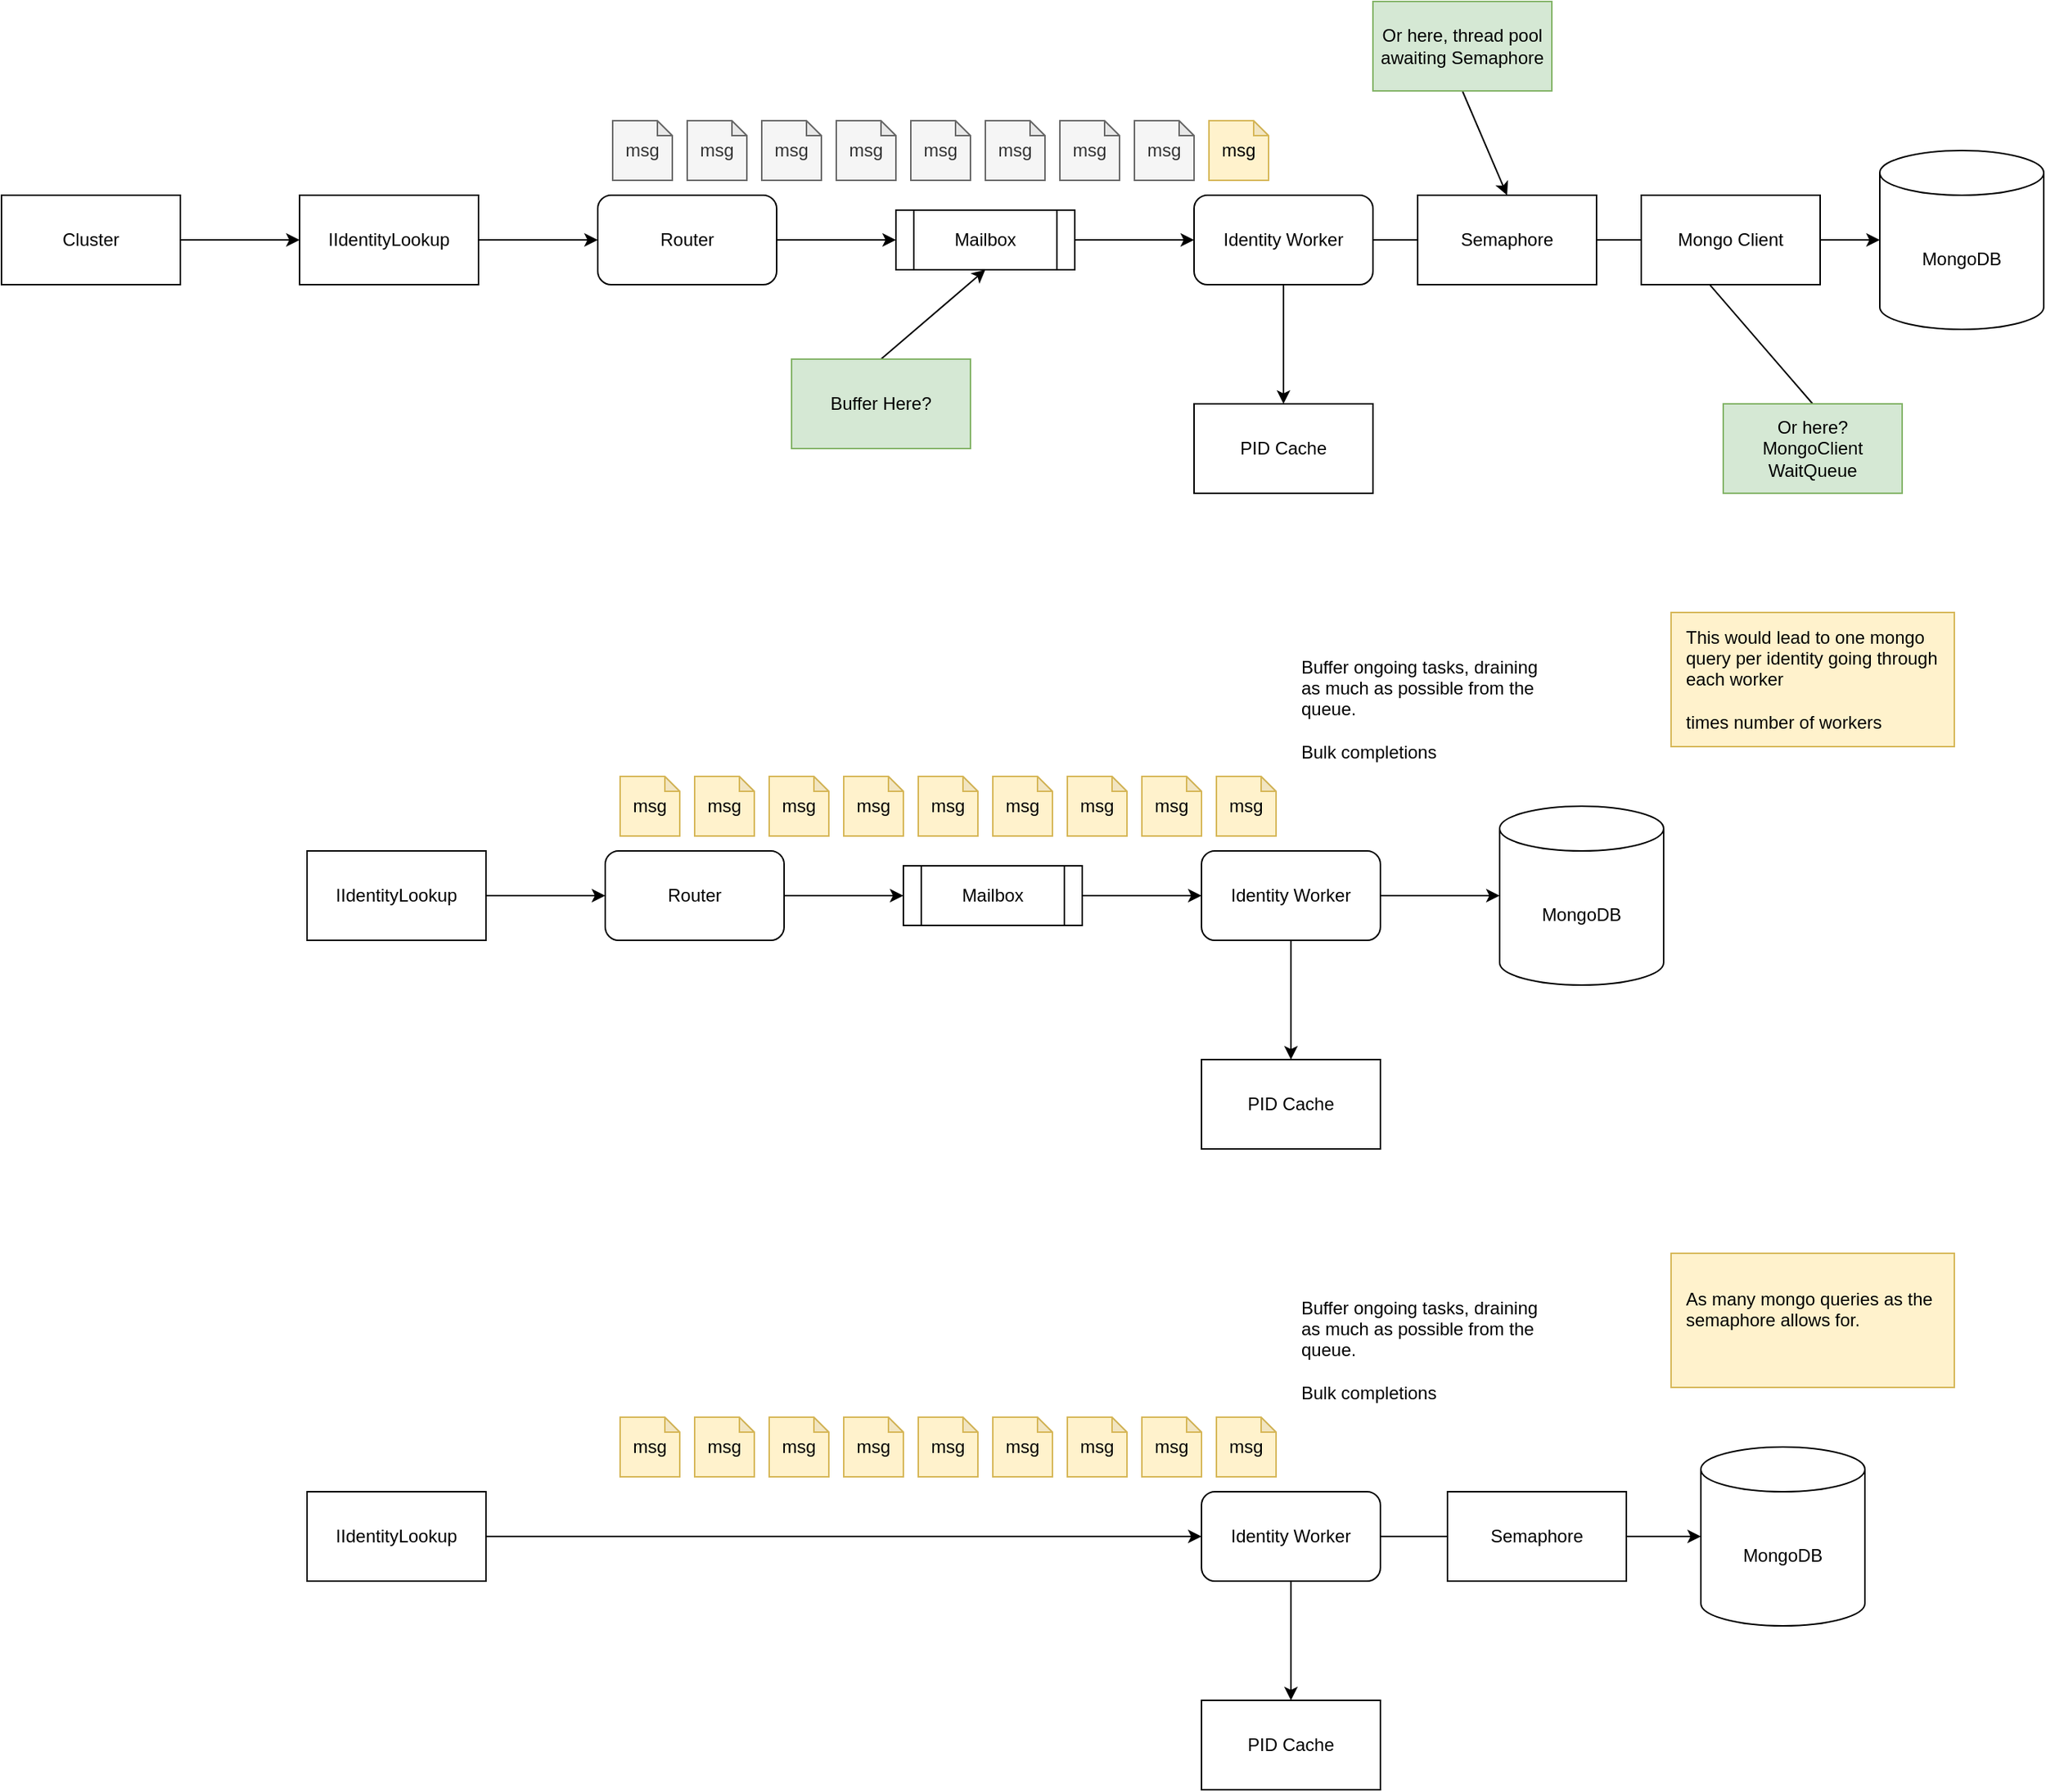 <mxfile version="13.9.9" type="device" pages="2"><diagram id="2EcgpSOTUY7Du4bu8ro_" name="Sida-1"><mxGraphModel dx="2128" dy="961" grid="1" gridSize="10" guides="1" tooltips="1" connect="1" arrows="1" fold="1" page="1" pageScale="1" pageWidth="827" pageHeight="1169" math="0" shadow="0"><root><mxCell id="0"/><mxCell id="1" parent="0"/><mxCell id="Ch1sd_ETlzUp02JvPFZ--13" style="edgeStyle=orthogonalEdgeStyle;rounded=0;orthogonalLoop=1;jettySize=auto;html=1;exitX=0.5;exitY=1;exitDx=0;exitDy=0;entryX=0.5;entryY=0;entryDx=0;entryDy=0;" edge="1" parent="1" source="Ch1sd_ETlzUp02JvPFZ--1" target="Ch1sd_ETlzUp02JvPFZ--12"><mxGeometry relative="1" as="geometry"/></mxCell><mxCell id="Gi4yaRdYfnxPXoc6MxLM-65" style="edgeStyle=none;rounded=0;orthogonalLoop=1;jettySize=auto;html=1;exitX=1;exitY=0.5;exitDx=0;exitDy=0;entryX=0;entryY=0.5;entryDx=0;entryDy=0;entryPerimeter=0;" edge="1" parent="1" source="Ch1sd_ETlzUp02JvPFZ--1" target="Ch1sd_ETlzUp02JvPFZ--10"><mxGeometry relative="1" as="geometry"/></mxCell><mxCell id="Ch1sd_ETlzUp02JvPFZ--1" value="Identity Worker" style="rounded=1;whiteSpace=wrap;html=1;" vertex="1" parent="1"><mxGeometry x="360" y="160" width="120" height="60" as="geometry"/></mxCell><mxCell id="Ch1sd_ETlzUp02JvPFZ--4" style="edgeStyle=orthogonalEdgeStyle;rounded=0;orthogonalLoop=1;jettySize=auto;html=1;exitX=1;exitY=0.5;exitDx=0;exitDy=0;entryX=0;entryY=0.5;entryDx=0;entryDy=0;" edge="1" parent="1" source="Ch1sd_ETlzUp02JvPFZ--3" target="Ch1sd_ETlzUp02JvPFZ--1"><mxGeometry relative="1" as="geometry"/></mxCell><mxCell id="Ch1sd_ETlzUp02JvPFZ--3" value="Mailbox" style="shape=process;whiteSpace=wrap;html=1;backgroundOutline=1;" vertex="1" parent="1"><mxGeometry x="160" y="170" width="120" height="40" as="geometry"/></mxCell><mxCell id="Ch1sd_ETlzUp02JvPFZ--9" style="edgeStyle=orthogonalEdgeStyle;rounded=0;orthogonalLoop=1;jettySize=auto;html=1;exitX=1;exitY=0.5;exitDx=0;exitDy=0;entryX=0;entryY=0.5;entryDx=0;entryDy=0;" edge="1" parent="1" source="Ch1sd_ETlzUp02JvPFZ--5" target="Ch1sd_ETlzUp02JvPFZ--7"><mxGeometry relative="1" as="geometry"/></mxCell><mxCell id="Ch1sd_ETlzUp02JvPFZ--5" value="IIdentityLookup" style="rounded=0;whiteSpace=wrap;html=1;" vertex="1" parent="1"><mxGeometry x="-240" y="160" width="120" height="60" as="geometry"/></mxCell><mxCell id="Ch1sd_ETlzUp02JvPFZ--8" style="edgeStyle=orthogonalEdgeStyle;rounded=0;orthogonalLoop=1;jettySize=auto;html=1;exitX=1;exitY=0.5;exitDx=0;exitDy=0;entryX=0;entryY=0.5;entryDx=0;entryDy=0;" edge="1" parent="1" source="Ch1sd_ETlzUp02JvPFZ--7" target="Ch1sd_ETlzUp02JvPFZ--3"><mxGeometry relative="1" as="geometry"/></mxCell><mxCell id="Ch1sd_ETlzUp02JvPFZ--7" value="Router" style="rounded=1;whiteSpace=wrap;html=1;" vertex="1" parent="1"><mxGeometry x="-40" y="160" width="120" height="60" as="geometry"/></mxCell><mxCell id="Ch1sd_ETlzUp02JvPFZ--10" value="MongoDB" style="shape=cylinder3;whiteSpace=wrap;html=1;boundedLbl=1;backgroundOutline=1;size=15;" vertex="1" parent="1"><mxGeometry x="820" y="130" width="110" height="120" as="geometry"/></mxCell><mxCell id="Ch1sd_ETlzUp02JvPFZ--12" value="PID Cache" style="rounded=0;whiteSpace=wrap;html=1;" vertex="1" parent="1"><mxGeometry x="360" y="300" width="120" height="60" as="geometry"/></mxCell><mxCell id="Ch1sd_ETlzUp02JvPFZ--15" value="msg" style="shape=note;whiteSpace=wrap;html=1;backgroundOutline=1;darkOpacity=0.05;size=10;fillColor=#f5f5f5;strokeColor=#666666;fontColor=#333333;" vertex="1" parent="1"><mxGeometry x="320" y="110" width="40" height="40" as="geometry"/></mxCell><mxCell id="Ch1sd_ETlzUp02JvPFZ--16" value="msg" style="shape=note;whiteSpace=wrap;html=1;backgroundOutline=1;darkOpacity=0.05;size=10;fillColor=#f5f5f5;strokeColor=#666666;fontColor=#333333;" vertex="1" parent="1"><mxGeometry x="270" y="110" width="40" height="40" as="geometry"/></mxCell><mxCell id="Ch1sd_ETlzUp02JvPFZ--17" value="msg" style="shape=note;whiteSpace=wrap;html=1;backgroundOutline=1;darkOpacity=0.05;size=10;fillColor=#f5f5f5;strokeColor=#666666;fontColor=#333333;" vertex="1" parent="1"><mxGeometry x="220" y="110" width="40" height="40" as="geometry"/></mxCell><mxCell id="Ch1sd_ETlzUp02JvPFZ--18" value="msg" style="shape=note;whiteSpace=wrap;html=1;backgroundOutline=1;darkOpacity=0.05;size=10;fillColor=#f5f5f5;strokeColor=#666666;fontColor=#333333;" vertex="1" parent="1"><mxGeometry x="170" y="110" width="40" height="40" as="geometry"/></mxCell><mxCell id="Ch1sd_ETlzUp02JvPFZ--19" value="msg" style="shape=note;whiteSpace=wrap;html=1;backgroundOutline=1;darkOpacity=0.05;size=10;fillColor=#f5f5f5;strokeColor=#666666;fontColor=#333333;" vertex="1" parent="1"><mxGeometry x="120" y="110" width="40" height="40" as="geometry"/></mxCell><mxCell id="Ch1sd_ETlzUp02JvPFZ--20" value="msg" style="shape=note;whiteSpace=wrap;html=1;backgroundOutline=1;darkOpacity=0.05;size=10;fillColor=#f5f5f5;strokeColor=#666666;fontColor=#333333;" vertex="1" parent="1"><mxGeometry x="70" y="110" width="40" height="40" as="geometry"/></mxCell><mxCell id="Ch1sd_ETlzUp02JvPFZ--21" value="msg" style="shape=note;whiteSpace=wrap;html=1;backgroundOutline=1;darkOpacity=0.05;size=10;fillColor=#f5f5f5;strokeColor=#666666;fontColor=#333333;" vertex="1" parent="1"><mxGeometry x="20" y="110" width="40" height="40" as="geometry"/></mxCell><mxCell id="Ch1sd_ETlzUp02JvPFZ--22" value="msg" style="shape=note;whiteSpace=wrap;html=1;backgroundOutline=1;darkOpacity=0.05;size=10;fillColor=#f5f5f5;strokeColor=#666666;fontColor=#333333;" vertex="1" parent="1"><mxGeometry x="-30" y="110" width="40" height="40" as="geometry"/></mxCell><mxCell id="Ch1sd_ETlzUp02JvPFZ--23" value="msg" style="shape=note;whiteSpace=wrap;html=1;backgroundOutline=1;darkOpacity=0.05;size=10;fillColor=#fff2cc;strokeColor=#d6b656;" vertex="1" parent="1"><mxGeometry x="370" y="110" width="40" height="40" as="geometry"/></mxCell><mxCell id="Gi4yaRdYfnxPXoc6MxLM-2" style="edgeStyle=orthogonalEdgeStyle;rounded=0;orthogonalLoop=1;jettySize=auto;html=1;exitX=1;exitY=0.5;exitDx=0;exitDy=0;entryX=0;entryY=0.5;entryDx=0;entryDy=0;entryPerimeter=0;" edge="1" parent="1" source="Gi4yaRdYfnxPXoc6MxLM-4" target="Gi4yaRdYfnxPXoc6MxLM-11"><mxGeometry relative="1" as="geometry"/></mxCell><mxCell id="Gi4yaRdYfnxPXoc6MxLM-3" style="edgeStyle=orthogonalEdgeStyle;rounded=0;orthogonalLoop=1;jettySize=auto;html=1;exitX=0.5;exitY=1;exitDx=0;exitDy=0;entryX=0.5;entryY=0;entryDx=0;entryDy=0;" edge="1" parent="1" source="Gi4yaRdYfnxPXoc6MxLM-4" target="Gi4yaRdYfnxPXoc6MxLM-12"><mxGeometry relative="1" as="geometry"/></mxCell><mxCell id="Gi4yaRdYfnxPXoc6MxLM-4" value="Identity Worker" style="rounded=1;whiteSpace=wrap;html=1;" vertex="1" parent="1"><mxGeometry x="365" y="600" width="120" height="60" as="geometry"/></mxCell><mxCell id="Gi4yaRdYfnxPXoc6MxLM-5" style="edgeStyle=orthogonalEdgeStyle;rounded=0;orthogonalLoop=1;jettySize=auto;html=1;exitX=1;exitY=0.5;exitDx=0;exitDy=0;entryX=0;entryY=0.5;entryDx=0;entryDy=0;" edge="1" parent="1" source="Gi4yaRdYfnxPXoc6MxLM-6" target="Gi4yaRdYfnxPXoc6MxLM-4"><mxGeometry relative="1" as="geometry"/></mxCell><mxCell id="Gi4yaRdYfnxPXoc6MxLM-6" value="Mailbox" style="shape=process;whiteSpace=wrap;html=1;backgroundOutline=1;" vertex="1" parent="1"><mxGeometry x="165" y="610" width="120" height="40" as="geometry"/></mxCell><mxCell id="Gi4yaRdYfnxPXoc6MxLM-7" style="edgeStyle=orthogonalEdgeStyle;rounded=0;orthogonalLoop=1;jettySize=auto;html=1;exitX=1;exitY=0.5;exitDx=0;exitDy=0;entryX=0;entryY=0.5;entryDx=0;entryDy=0;" edge="1" parent="1" source="Gi4yaRdYfnxPXoc6MxLM-8" target="Gi4yaRdYfnxPXoc6MxLM-10"><mxGeometry relative="1" as="geometry"/></mxCell><mxCell id="Gi4yaRdYfnxPXoc6MxLM-8" value="IIdentityLookup" style="rounded=0;whiteSpace=wrap;html=1;" vertex="1" parent="1"><mxGeometry x="-235" y="600" width="120" height="60" as="geometry"/></mxCell><mxCell id="Gi4yaRdYfnxPXoc6MxLM-9" style="edgeStyle=orthogonalEdgeStyle;rounded=0;orthogonalLoop=1;jettySize=auto;html=1;exitX=1;exitY=0.5;exitDx=0;exitDy=0;entryX=0;entryY=0.5;entryDx=0;entryDy=0;" edge="1" parent="1" source="Gi4yaRdYfnxPXoc6MxLM-10" target="Gi4yaRdYfnxPXoc6MxLM-6"><mxGeometry relative="1" as="geometry"/></mxCell><mxCell id="Gi4yaRdYfnxPXoc6MxLM-10" value="Router" style="rounded=1;whiteSpace=wrap;html=1;" vertex="1" parent="1"><mxGeometry x="-35" y="600" width="120" height="60" as="geometry"/></mxCell><mxCell id="Gi4yaRdYfnxPXoc6MxLM-11" value="MongoDB" style="shape=cylinder3;whiteSpace=wrap;html=1;boundedLbl=1;backgroundOutline=1;size=15;" vertex="1" parent="1"><mxGeometry x="565" y="570" width="110" height="120" as="geometry"/></mxCell><mxCell id="Gi4yaRdYfnxPXoc6MxLM-12" value="PID Cache" style="rounded=0;whiteSpace=wrap;html=1;" vertex="1" parent="1"><mxGeometry x="365" y="740" width="120" height="60" as="geometry"/></mxCell><mxCell id="Gi4yaRdYfnxPXoc6MxLM-13" value="msg" style="shape=note;whiteSpace=wrap;html=1;backgroundOutline=1;darkOpacity=0.05;size=10;fillColor=#fff2cc;strokeColor=#d6b656;" vertex="1" parent="1"><mxGeometry x="325" y="550" width="40" height="40" as="geometry"/></mxCell><mxCell id="Gi4yaRdYfnxPXoc6MxLM-14" value="msg" style="shape=note;whiteSpace=wrap;html=1;backgroundOutline=1;darkOpacity=0.05;size=10;fillColor=#fff2cc;strokeColor=#d6b656;" vertex="1" parent="1"><mxGeometry x="275" y="550" width="40" height="40" as="geometry"/></mxCell><mxCell id="Gi4yaRdYfnxPXoc6MxLM-15" value="msg" style="shape=note;whiteSpace=wrap;html=1;backgroundOutline=1;darkOpacity=0.05;size=10;fillColor=#fff2cc;strokeColor=#d6b656;" vertex="1" parent="1"><mxGeometry x="225" y="550" width="40" height="40" as="geometry"/></mxCell><mxCell id="Gi4yaRdYfnxPXoc6MxLM-16" value="msg" style="shape=note;whiteSpace=wrap;html=1;backgroundOutline=1;darkOpacity=0.05;size=10;fillColor=#fff2cc;strokeColor=#d6b656;" vertex="1" parent="1"><mxGeometry x="175" y="550" width="40" height="40" as="geometry"/></mxCell><mxCell id="Gi4yaRdYfnxPXoc6MxLM-17" value="msg" style="shape=note;whiteSpace=wrap;html=1;backgroundOutline=1;darkOpacity=0.05;size=10;fillColor=#fff2cc;strokeColor=#d6b656;" vertex="1" parent="1"><mxGeometry x="125" y="550" width="40" height="40" as="geometry"/></mxCell><mxCell id="Gi4yaRdYfnxPXoc6MxLM-18" value="msg" style="shape=note;whiteSpace=wrap;html=1;backgroundOutline=1;darkOpacity=0.05;size=10;fillColor=#fff2cc;strokeColor=#d6b656;" vertex="1" parent="1"><mxGeometry x="75" y="550" width="40" height="40" as="geometry"/></mxCell><mxCell id="Gi4yaRdYfnxPXoc6MxLM-19" value="msg" style="shape=note;whiteSpace=wrap;html=1;backgroundOutline=1;darkOpacity=0.05;size=10;fillColor=#fff2cc;strokeColor=#d6b656;" vertex="1" parent="1"><mxGeometry x="25" y="550" width="40" height="40" as="geometry"/></mxCell><mxCell id="Gi4yaRdYfnxPXoc6MxLM-20" value="msg" style="shape=note;whiteSpace=wrap;html=1;backgroundOutline=1;darkOpacity=0.05;size=10;fillColor=#fff2cc;strokeColor=#d6b656;" vertex="1" parent="1"><mxGeometry x="-25" y="550" width="40" height="40" as="geometry"/></mxCell><mxCell id="Gi4yaRdYfnxPXoc6MxLM-21" value="msg" style="shape=note;whiteSpace=wrap;html=1;backgroundOutline=1;darkOpacity=0.05;size=10;fillColor=#fff2cc;strokeColor=#d6b656;" vertex="1" parent="1"><mxGeometry x="375" y="550" width="40" height="40" as="geometry"/></mxCell><mxCell id="Gi4yaRdYfnxPXoc6MxLM-22" value="Buffer ongoing tasks, draining as much as possible from the queue.&lt;br&gt;&lt;br&gt;Bulk completions" style="text;html=1;strokeColor=none;fillColor=none;align=left;verticalAlign=middle;whiteSpace=wrap;rounded=0;" vertex="1" parent="1"><mxGeometry x="430" y="470" width="165" height="70" as="geometry"/></mxCell><mxCell id="Gi4yaRdYfnxPXoc6MxLM-24" value="This would lead to one mongo query per identity going through each worker&lt;br&gt;&lt;br&gt;times number of workers" style="text;html=1;strokeColor=#d6b656;fillColor=#fff2cc;align=left;verticalAlign=middle;whiteSpace=wrap;rounded=0;spacing=10;" vertex="1" parent="1"><mxGeometry x="680" y="440" width="190" height="90" as="geometry"/></mxCell><mxCell id="Gi4yaRdYfnxPXoc6MxLM-26" style="edgeStyle=orthogonalEdgeStyle;rounded=0;orthogonalLoop=1;jettySize=auto;html=1;exitX=1;exitY=0.5;exitDx=0;exitDy=0;entryX=0;entryY=0.5;entryDx=0;entryDy=0;entryPerimeter=0;" edge="1" parent="1" source="Gi4yaRdYfnxPXoc6MxLM-28" target="Gi4yaRdYfnxPXoc6MxLM-35"><mxGeometry relative="1" as="geometry"/></mxCell><mxCell id="Gi4yaRdYfnxPXoc6MxLM-27" style="edgeStyle=orthogonalEdgeStyle;rounded=0;orthogonalLoop=1;jettySize=auto;html=1;exitX=0.5;exitY=1;exitDx=0;exitDy=0;entryX=0.5;entryY=0;entryDx=0;entryDy=0;" edge="1" parent="1" source="Gi4yaRdYfnxPXoc6MxLM-28" target="Gi4yaRdYfnxPXoc6MxLM-36"><mxGeometry relative="1" as="geometry"/></mxCell><mxCell id="Gi4yaRdYfnxPXoc6MxLM-28" value="Identity Worker" style="rounded=1;whiteSpace=wrap;html=1;" vertex="1" parent="1"><mxGeometry x="365" y="1030" width="120" height="60" as="geometry"/></mxCell><mxCell id="Gi4yaRdYfnxPXoc6MxLM-31" style="edgeStyle=orthogonalEdgeStyle;rounded=0;orthogonalLoop=1;jettySize=auto;html=1;exitX=1;exitY=0.5;exitDx=0;exitDy=0;entryX=0;entryY=0.5;entryDx=0;entryDy=0;" edge="1" parent="1" source="Gi4yaRdYfnxPXoc6MxLM-32" target="Gi4yaRdYfnxPXoc6MxLM-28"><mxGeometry relative="1" as="geometry"><mxPoint x="-35" y="1060" as="targetPoint"/></mxGeometry></mxCell><mxCell id="Gi4yaRdYfnxPXoc6MxLM-32" value="IIdentityLookup" style="rounded=0;whiteSpace=wrap;html=1;" vertex="1" parent="1"><mxGeometry x="-235" y="1030" width="120" height="60" as="geometry"/></mxCell><mxCell id="Gi4yaRdYfnxPXoc6MxLM-35" value="MongoDB" style="shape=cylinder3;whiteSpace=wrap;html=1;boundedLbl=1;backgroundOutline=1;size=15;" vertex="1" parent="1"><mxGeometry x="700" y="1000" width="110" height="120" as="geometry"/></mxCell><mxCell id="Gi4yaRdYfnxPXoc6MxLM-36" value="PID Cache" style="rounded=0;whiteSpace=wrap;html=1;" vertex="1" parent="1"><mxGeometry x="365" y="1170" width="120" height="60" as="geometry"/></mxCell><mxCell id="Gi4yaRdYfnxPXoc6MxLM-37" value="msg" style="shape=note;whiteSpace=wrap;html=1;backgroundOutline=1;darkOpacity=0.05;size=10;fillColor=#fff2cc;strokeColor=#d6b656;" vertex="1" parent="1"><mxGeometry x="325" y="980" width="40" height="40" as="geometry"/></mxCell><mxCell id="Gi4yaRdYfnxPXoc6MxLM-38" value="msg" style="shape=note;whiteSpace=wrap;html=1;backgroundOutline=1;darkOpacity=0.05;size=10;fillColor=#fff2cc;strokeColor=#d6b656;" vertex="1" parent="1"><mxGeometry x="275" y="980" width="40" height="40" as="geometry"/></mxCell><mxCell id="Gi4yaRdYfnxPXoc6MxLM-39" value="msg" style="shape=note;whiteSpace=wrap;html=1;backgroundOutline=1;darkOpacity=0.05;size=10;fillColor=#fff2cc;strokeColor=#d6b656;" vertex="1" parent="1"><mxGeometry x="225" y="980" width="40" height="40" as="geometry"/></mxCell><mxCell id="Gi4yaRdYfnxPXoc6MxLM-40" value="msg" style="shape=note;whiteSpace=wrap;html=1;backgroundOutline=1;darkOpacity=0.05;size=10;fillColor=#fff2cc;strokeColor=#d6b656;" vertex="1" parent="1"><mxGeometry x="175" y="980" width="40" height="40" as="geometry"/></mxCell><mxCell id="Gi4yaRdYfnxPXoc6MxLM-41" value="msg" style="shape=note;whiteSpace=wrap;html=1;backgroundOutline=1;darkOpacity=0.05;size=10;fillColor=#fff2cc;strokeColor=#d6b656;" vertex="1" parent="1"><mxGeometry x="125" y="980" width="40" height="40" as="geometry"/></mxCell><mxCell id="Gi4yaRdYfnxPXoc6MxLM-42" value="msg" style="shape=note;whiteSpace=wrap;html=1;backgroundOutline=1;darkOpacity=0.05;size=10;fillColor=#fff2cc;strokeColor=#d6b656;" vertex="1" parent="1"><mxGeometry x="75" y="980" width="40" height="40" as="geometry"/></mxCell><mxCell id="Gi4yaRdYfnxPXoc6MxLM-43" value="msg" style="shape=note;whiteSpace=wrap;html=1;backgroundOutline=1;darkOpacity=0.05;size=10;fillColor=#fff2cc;strokeColor=#d6b656;" vertex="1" parent="1"><mxGeometry x="25" y="980" width="40" height="40" as="geometry"/></mxCell><mxCell id="Gi4yaRdYfnxPXoc6MxLM-44" value="msg" style="shape=note;whiteSpace=wrap;html=1;backgroundOutline=1;darkOpacity=0.05;size=10;fillColor=#fff2cc;strokeColor=#d6b656;" vertex="1" parent="1"><mxGeometry x="-25" y="980" width="40" height="40" as="geometry"/></mxCell><mxCell id="Gi4yaRdYfnxPXoc6MxLM-45" value="msg" style="shape=note;whiteSpace=wrap;html=1;backgroundOutline=1;darkOpacity=0.05;size=10;fillColor=#fff2cc;strokeColor=#d6b656;" vertex="1" parent="1"><mxGeometry x="375" y="980" width="40" height="40" as="geometry"/></mxCell><mxCell id="Gi4yaRdYfnxPXoc6MxLM-46" value="Buffer ongoing tasks, draining as much as possible from the queue.&lt;br&gt;&lt;br&gt;Bulk completions" style="text;html=1;strokeColor=none;fillColor=none;align=left;verticalAlign=middle;whiteSpace=wrap;rounded=0;" vertex="1" parent="1"><mxGeometry x="430" y="900" width="165" height="70" as="geometry"/></mxCell><mxCell id="Gi4yaRdYfnxPXoc6MxLM-47" value="As many mongo queries as the semaphore allows for.&lt;br&gt;&lt;br&gt;" style="text;html=1;strokeColor=#d6b656;fillColor=#fff2cc;align=left;verticalAlign=middle;whiteSpace=wrap;rounded=0;spacing=10;" vertex="1" parent="1"><mxGeometry x="680" y="870" width="190" height="90" as="geometry"/></mxCell><mxCell id="Gi4yaRdYfnxPXoc6MxLM-48" value="Semaphore" style="rounded=0;whiteSpace=wrap;html=1;" vertex="1" parent="1"><mxGeometry x="530" y="1030" width="120" height="60" as="geometry"/></mxCell><mxCell id="Gi4yaRdYfnxPXoc6MxLM-51" style="rounded=0;orthogonalLoop=1;jettySize=auto;html=1;exitX=0.5;exitY=0;exitDx=0;exitDy=0;entryX=0.5;entryY=1;entryDx=0;entryDy=0;" edge="1" parent="1" source="Gi4yaRdYfnxPXoc6MxLM-50" target="Ch1sd_ETlzUp02JvPFZ--3"><mxGeometry relative="1" as="geometry"/></mxCell><mxCell id="Gi4yaRdYfnxPXoc6MxLM-50" value="Buffer Here?" style="rounded=0;whiteSpace=wrap;html=1;fillColor=#d5e8d4;strokeColor=#82b366;" vertex="1" parent="1"><mxGeometry x="90" y="270" width="120" height="60" as="geometry"/></mxCell><mxCell id="Gi4yaRdYfnxPXoc6MxLM-53" style="edgeStyle=none;rounded=0;orthogonalLoop=1;jettySize=auto;html=1;exitX=0.5;exitY=0;exitDx=0;exitDy=0;" edge="1" parent="1" source="Gi4yaRdYfnxPXoc6MxLM-52"><mxGeometry relative="1" as="geometry"><mxPoint x="680.0" y="190" as="targetPoint"/></mxGeometry></mxCell><mxCell id="Gi4yaRdYfnxPXoc6MxLM-52" value="Or here?&lt;br&gt;MongoClient WaitQueue" style="rounded=0;whiteSpace=wrap;html=1;fillColor=#d5e8d4;strokeColor=#82b366;" vertex="1" parent="1"><mxGeometry x="715" y="300" width="120" height="60" as="geometry"/></mxCell><mxCell id="Gi4yaRdYfnxPXoc6MxLM-56" style="edgeStyle=none;rounded=0;orthogonalLoop=1;jettySize=auto;html=1;exitX=1;exitY=0.5;exitDx=0;exitDy=0;entryX=0;entryY=0.5;entryDx=0;entryDy=0;" edge="1" parent="1" source="Gi4yaRdYfnxPXoc6MxLM-55" target="Ch1sd_ETlzUp02JvPFZ--5"><mxGeometry relative="1" as="geometry"/></mxCell><mxCell id="Gi4yaRdYfnxPXoc6MxLM-55" value="Cluster" style="rounded=0;whiteSpace=wrap;html=1;" vertex="1" parent="1"><mxGeometry x="-440" y="160" width="120" height="60" as="geometry"/></mxCell><mxCell id="Gi4yaRdYfnxPXoc6MxLM-58" value="Semaphore" style="rounded=0;whiteSpace=wrap;html=1;" vertex="1" parent="1"><mxGeometry x="510" y="160" width="120" height="60" as="geometry"/></mxCell><mxCell id="Gi4yaRdYfnxPXoc6MxLM-61" style="edgeStyle=none;rounded=0;orthogonalLoop=1;jettySize=auto;html=1;exitX=0.5;exitY=1;exitDx=0;exitDy=0;entryX=0.5;entryY=0;entryDx=0;entryDy=0;" edge="1" parent="1" source="Gi4yaRdYfnxPXoc6MxLM-60" target="Gi4yaRdYfnxPXoc6MxLM-58"><mxGeometry relative="1" as="geometry"/></mxCell><mxCell id="Gi4yaRdYfnxPXoc6MxLM-60" value="Or here, thread pool awaiting Semaphore" style="rounded=0;whiteSpace=wrap;html=1;fillColor=#d5e8d4;strokeColor=#82b366;" vertex="1" parent="1"><mxGeometry x="480" y="30" width="120" height="60" as="geometry"/></mxCell><mxCell id="Gi4yaRdYfnxPXoc6MxLM-62" value="Mongo Client" style="rounded=0;whiteSpace=wrap;html=1;" vertex="1" parent="1"><mxGeometry x="660" y="160" width="120" height="60" as="geometry"/></mxCell></root></mxGraphModel></diagram><diagram id="ZnJ2DnmMx-XrPQEUV-bq" name="Sida-2"><mxGraphModel dx="1933" dy="817" grid="1" gridSize="10" guides="1" tooltips="1" connect="1" arrows="1" fold="1" page="1" pageScale="1" pageWidth="827" pageHeight="1169" math="0" shadow="0"><root><mxCell id="gaefDXtwE2Sr6uzSjABE-0"/><mxCell id="gaefDXtwE2Sr6uzSjABE-1" parent="gaefDXtwE2Sr6uzSjABE-0"/><mxCell id="gaefDXtwE2Sr6uzSjABE-2" style="edgeStyle=orthogonalEdgeStyle;rounded=0;orthogonalLoop=1;jettySize=auto;html=1;exitX=1;exitY=0.5;exitDx=0;exitDy=0;entryX=0;entryY=0.5;entryDx=0;entryDy=0;entryPerimeter=0;" edge="1" parent="gaefDXtwE2Sr6uzSjABE-1" source="gaefDXtwE2Sr6uzSjABE-4" target="gaefDXtwE2Sr6uzSjABE-11"><mxGeometry relative="1" as="geometry"/></mxCell><mxCell id="gaefDXtwE2Sr6uzSjABE-3" style="edgeStyle=orthogonalEdgeStyle;rounded=0;orthogonalLoop=1;jettySize=auto;html=1;exitX=0.5;exitY=1;exitDx=0;exitDy=0;entryX=0.5;entryY=0;entryDx=0;entryDy=0;" edge="1" parent="gaefDXtwE2Sr6uzSjABE-1" source="gaefDXtwE2Sr6uzSjABE-4" target="gaefDXtwE2Sr6uzSjABE-12"><mxGeometry relative="1" as="geometry"/></mxCell><mxCell id="gaefDXtwE2Sr6uzSjABE-4" value="Identity Worker" style="rounded=1;whiteSpace=wrap;html=1;" vertex="1" parent="gaefDXtwE2Sr6uzSjABE-1"><mxGeometry x="360" y="160" width="120" height="60" as="geometry"/></mxCell><mxCell id="gaefDXtwE2Sr6uzSjABE-5" style="edgeStyle=orthogonalEdgeStyle;rounded=0;orthogonalLoop=1;jettySize=auto;html=1;exitX=1;exitY=0.5;exitDx=0;exitDy=0;entryX=0;entryY=0.5;entryDx=0;entryDy=0;" edge="1" parent="gaefDXtwE2Sr6uzSjABE-1" source="gaefDXtwE2Sr6uzSjABE-6" target="gaefDXtwE2Sr6uzSjABE-4"><mxGeometry relative="1" as="geometry"/></mxCell><mxCell id="gaefDXtwE2Sr6uzSjABE-6" value="Mailbox" style="shape=process;whiteSpace=wrap;html=1;backgroundOutline=1;" vertex="1" parent="gaefDXtwE2Sr6uzSjABE-1"><mxGeometry x="160" y="170" width="120" height="40" as="geometry"/></mxCell><mxCell id="gaefDXtwE2Sr6uzSjABE-7" style="edgeStyle=orthogonalEdgeStyle;rounded=0;orthogonalLoop=1;jettySize=auto;html=1;exitX=1;exitY=0.5;exitDx=0;exitDy=0;entryX=0;entryY=0.5;entryDx=0;entryDy=0;" edge="1" parent="gaefDXtwE2Sr6uzSjABE-1" source="gaefDXtwE2Sr6uzSjABE-8" target="gaefDXtwE2Sr6uzSjABE-10"><mxGeometry relative="1" as="geometry"/></mxCell><mxCell id="gaefDXtwE2Sr6uzSjABE-8" value="IIdentityLookup" style="rounded=0;whiteSpace=wrap;html=1;" vertex="1" parent="gaefDXtwE2Sr6uzSjABE-1"><mxGeometry x="-240" y="160" width="120" height="60" as="geometry"/></mxCell><mxCell id="gaefDXtwE2Sr6uzSjABE-9" style="edgeStyle=orthogonalEdgeStyle;rounded=0;orthogonalLoop=1;jettySize=auto;html=1;exitX=1;exitY=0.5;exitDx=0;exitDy=0;entryX=0;entryY=0.5;entryDx=0;entryDy=0;" edge="1" parent="gaefDXtwE2Sr6uzSjABE-1" source="gaefDXtwE2Sr6uzSjABE-10" target="gaefDXtwE2Sr6uzSjABE-6"><mxGeometry relative="1" as="geometry"/></mxCell><mxCell id="gaefDXtwE2Sr6uzSjABE-10" value="Router" style="rounded=1;whiteSpace=wrap;html=1;" vertex="1" parent="gaefDXtwE2Sr6uzSjABE-1"><mxGeometry x="-40" y="160" width="120" height="60" as="geometry"/></mxCell><mxCell id="gaefDXtwE2Sr6uzSjABE-11" value="MongoDB" style="shape=cylinder3;whiteSpace=wrap;html=1;boundedLbl=1;backgroundOutline=1;size=15;" vertex="1" parent="gaefDXtwE2Sr6uzSjABE-1"><mxGeometry x="560" y="130" width="110" height="120" as="geometry"/></mxCell><mxCell id="gaefDXtwE2Sr6uzSjABE-12" value="PID Cache" style="rounded=0;whiteSpace=wrap;html=1;" vertex="1" parent="gaefDXtwE2Sr6uzSjABE-1"><mxGeometry x="360" y="300" width="120" height="60" as="geometry"/></mxCell><mxCell id="gaefDXtwE2Sr6uzSjABE-13" value="msg" style="shape=note;whiteSpace=wrap;html=1;backgroundOutline=1;darkOpacity=0.05;size=10;fillColor=#f5f5f5;strokeColor=#666666;fontColor=#333333;" vertex="1" parent="gaefDXtwE2Sr6uzSjABE-1"><mxGeometry x="320" y="110" width="40" height="40" as="geometry"/></mxCell><mxCell id="gaefDXtwE2Sr6uzSjABE-14" value="msg" style="shape=note;whiteSpace=wrap;html=1;backgroundOutline=1;darkOpacity=0.05;size=10;fillColor=#f5f5f5;strokeColor=#666666;fontColor=#333333;" vertex="1" parent="gaefDXtwE2Sr6uzSjABE-1"><mxGeometry x="270" y="110" width="40" height="40" as="geometry"/></mxCell><mxCell id="gaefDXtwE2Sr6uzSjABE-15" value="msg" style="shape=note;whiteSpace=wrap;html=1;backgroundOutline=1;darkOpacity=0.05;size=10;fillColor=#f5f5f5;strokeColor=#666666;fontColor=#333333;" vertex="1" parent="gaefDXtwE2Sr6uzSjABE-1"><mxGeometry x="220" y="110" width="40" height="40" as="geometry"/></mxCell><mxCell id="gaefDXtwE2Sr6uzSjABE-16" value="msg" style="shape=note;whiteSpace=wrap;html=1;backgroundOutline=1;darkOpacity=0.05;size=10;fillColor=#f5f5f5;strokeColor=#666666;fontColor=#333333;" vertex="1" parent="gaefDXtwE2Sr6uzSjABE-1"><mxGeometry x="170" y="110" width="40" height="40" as="geometry"/></mxCell><mxCell id="gaefDXtwE2Sr6uzSjABE-17" value="msg" style="shape=note;whiteSpace=wrap;html=1;backgroundOutline=1;darkOpacity=0.05;size=10;fillColor=#f5f5f5;strokeColor=#666666;fontColor=#333333;" vertex="1" parent="gaefDXtwE2Sr6uzSjABE-1"><mxGeometry x="120" y="110" width="40" height="40" as="geometry"/></mxCell><mxCell id="gaefDXtwE2Sr6uzSjABE-18" value="msg" style="shape=note;whiteSpace=wrap;html=1;backgroundOutline=1;darkOpacity=0.05;size=10;fillColor=#f5f5f5;strokeColor=#666666;fontColor=#333333;" vertex="1" parent="gaefDXtwE2Sr6uzSjABE-1"><mxGeometry x="70" y="110" width="40" height="40" as="geometry"/></mxCell><mxCell id="gaefDXtwE2Sr6uzSjABE-19" value="msg" style="shape=note;whiteSpace=wrap;html=1;backgroundOutline=1;darkOpacity=0.05;size=10;fillColor=#f5f5f5;strokeColor=#666666;fontColor=#333333;" vertex="1" parent="gaefDXtwE2Sr6uzSjABE-1"><mxGeometry x="20" y="110" width="40" height="40" as="geometry"/></mxCell><mxCell id="gaefDXtwE2Sr6uzSjABE-20" value="msg" style="shape=note;whiteSpace=wrap;html=1;backgroundOutline=1;darkOpacity=0.05;size=10;fillColor=#f5f5f5;strokeColor=#666666;fontColor=#333333;" vertex="1" parent="gaefDXtwE2Sr6uzSjABE-1"><mxGeometry x="-30" y="110" width="40" height="40" as="geometry"/></mxCell><mxCell id="gaefDXtwE2Sr6uzSjABE-21" value="msg" style="shape=note;whiteSpace=wrap;html=1;backgroundOutline=1;darkOpacity=0.05;size=10;fillColor=#fff2cc;strokeColor=#d6b656;" vertex="1" parent="gaefDXtwE2Sr6uzSjABE-1"><mxGeometry x="370" y="110" width="40" height="40" as="geometry"/></mxCell></root></mxGraphModel></diagram></mxfile>